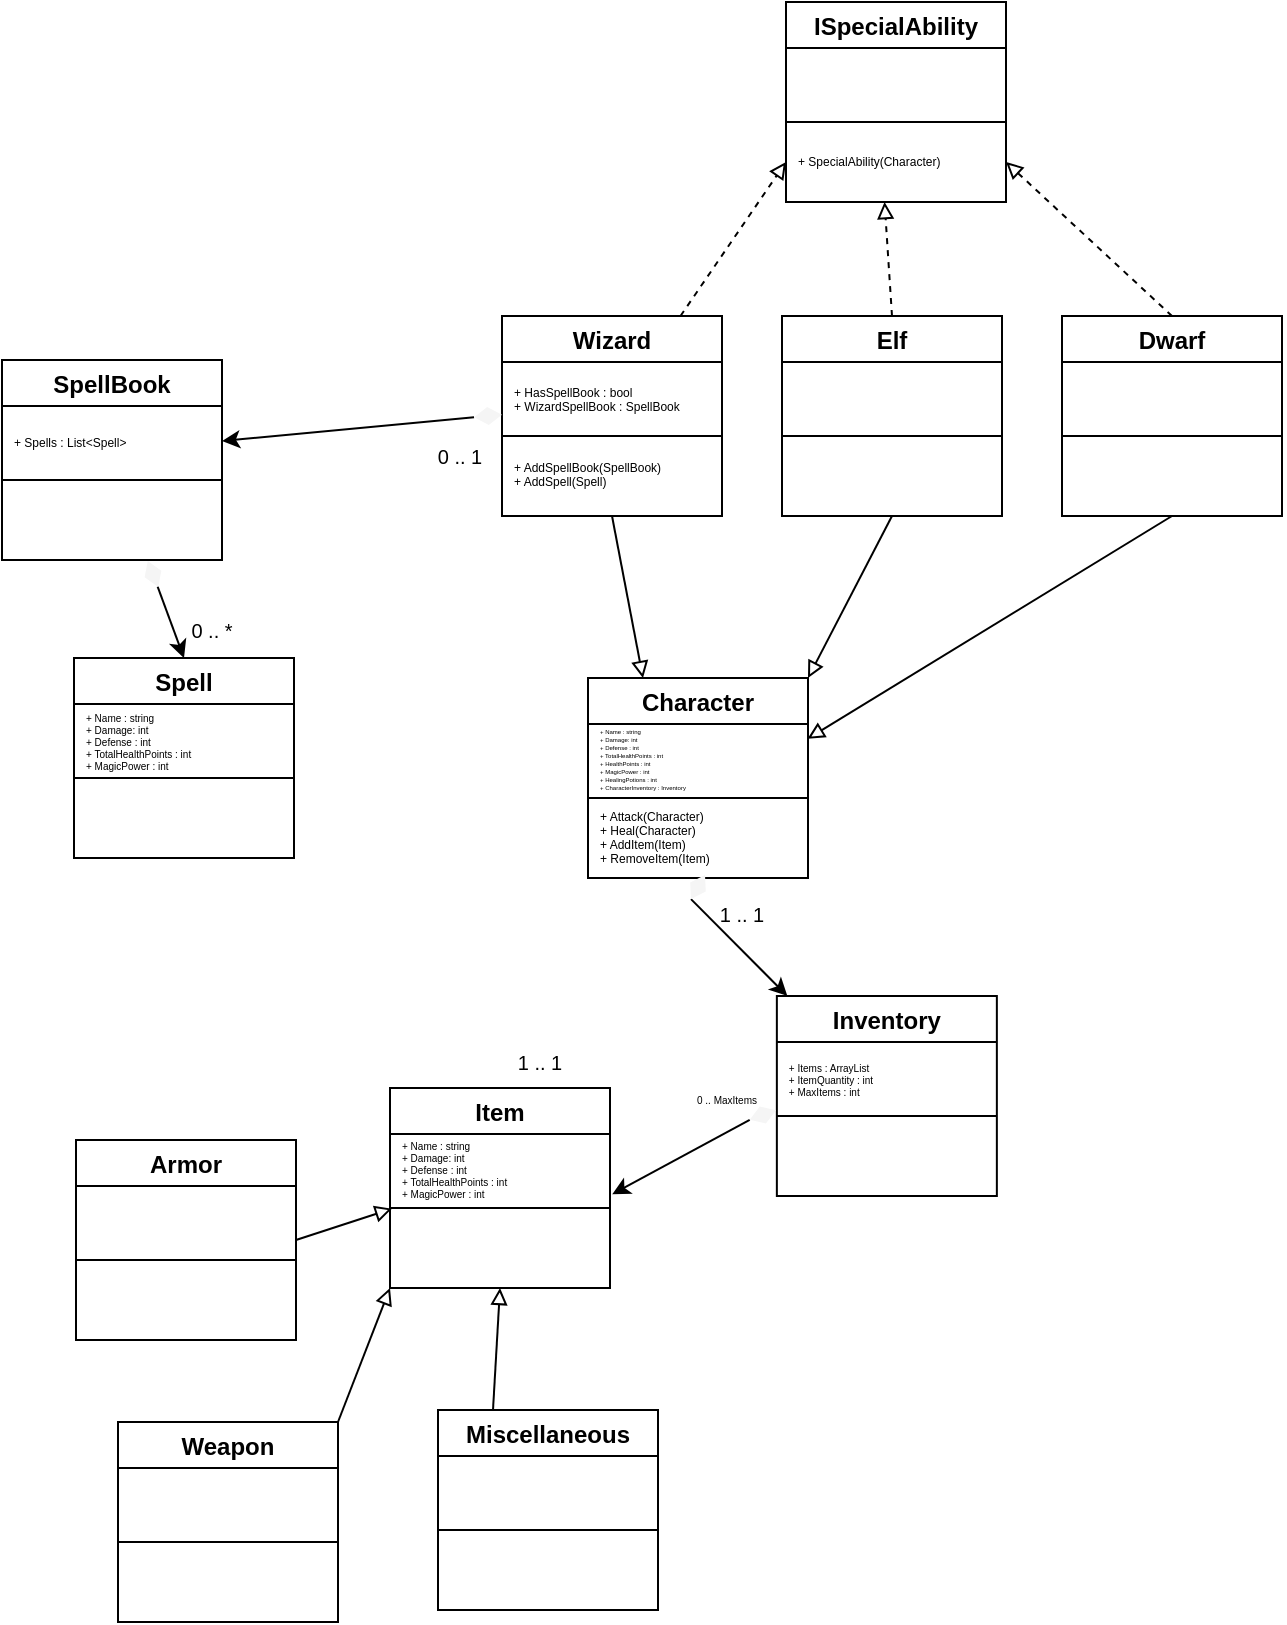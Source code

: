 <mxfile>
    <diagram id="7y4WtiPqoED0MTe5usec" name="Page-1">
        <mxGraphModel dx="1118" dy="534" grid="0" gridSize="10" guides="1" tooltips="1" connect="1" arrows="1" fold="1" page="1" pageScale="1" pageWidth="850" pageHeight="1100" math="0" shadow="0">
            <root>
                <mxCell id="0"/>
                <mxCell id="1" parent="0"/>
                <mxCell id="3" value="Elf" style="swimlane;" parent="1" vertex="1">
                    <mxGeometry x="479" y="169" width="110" height="100" as="geometry"/>
                </mxCell>
                <mxCell id="25" value="" style="endArrow=none;html=1;fontSize=6;" parent="3" edge="1">
                    <mxGeometry width="50" height="50" relative="1" as="geometry">
                        <mxPoint y="60.0" as="sourcePoint"/>
                        <mxPoint x="110" y="60.0" as="targetPoint"/>
                    </mxGeometry>
                </mxCell>
                <mxCell id="4" value="Wizard" style="swimlane;" parent="1" vertex="1">
                    <mxGeometry x="339" y="169" width="110" height="100" as="geometry"/>
                </mxCell>
                <mxCell id="22" value="" style="endArrow=none;html=1;fontSize=6;" parent="4" edge="1">
                    <mxGeometry width="50" height="50" relative="1" as="geometry">
                        <mxPoint y="60" as="sourcePoint"/>
                        <mxPoint x="110" y="60" as="targetPoint"/>
                    </mxGeometry>
                </mxCell>
                <mxCell id="88" value="+ HasSpellBook : bool&#10;+ WizardSpellBook : SpellBook" style="text;strokeColor=none;fillColor=none;align=left;verticalAlign=middle;spacingLeft=4;spacingRight=4;overflow=hidden;points=[[0,0.5],[1,0.5]];portConstraint=eastwest;rotatable=0;fontSize=6;" parent="4" vertex="1">
                    <mxGeometry y="24" width="110" height="36" as="geometry"/>
                </mxCell>
                <mxCell id="144" value="+ AddSpellBook(SpellBook)&#10;+ AddSpell(Spell)" style="text;strokeColor=none;fillColor=none;align=left;verticalAlign=middle;spacingLeft=4;spacingRight=4;overflow=hidden;points=[[0,0.5],[1,0.5]];portConstraint=eastwest;rotatable=0;fontSize=6;" vertex="1" parent="4">
                    <mxGeometry y="60" width="110" height="39" as="geometry"/>
                </mxCell>
                <mxCell id="5" value="Dwarf" style="swimlane;" parent="1" vertex="1">
                    <mxGeometry x="619" y="169" width="110" height="100" as="geometry"/>
                </mxCell>
                <mxCell id="31" value="" style="endArrow=none;html=1;fontSize=6;" parent="5" edge="1">
                    <mxGeometry width="50" height="50" relative="1" as="geometry">
                        <mxPoint y="60.0" as="sourcePoint"/>
                        <mxPoint x="110" y="60.0" as="targetPoint"/>
                    </mxGeometry>
                </mxCell>
                <mxCell id="60" style="edgeStyle=none;html=1;fontSize=6;startArrow=none;endArrow=block;endFill=0;entryX=0;entryY=1;entryDx=0;entryDy=0;exitX=1;exitY=0;exitDx=0;exitDy=0;" parent="1" target="119" edge="1" source="39">
                    <mxGeometry relative="1" as="geometry">
                        <mxPoint x="258.667" y="711.673" as="sourcePoint"/>
                    </mxGeometry>
                </mxCell>
                <mxCell id="6" value="Inventory" style="swimlane;" parent="1" vertex="1">
                    <mxGeometry x="476.43" y="509" width="110" height="100" as="geometry">
                        <mxRectangle x="190" y="250" width="81" height="23" as="alternateBounds"/>
                    </mxGeometry>
                </mxCell>
                <mxCell id="34" value="" style="endArrow=none;html=1;fontSize=6;" parent="6" edge="1">
                    <mxGeometry width="50" height="50" relative="1" as="geometry">
                        <mxPoint y="60.0" as="sourcePoint"/>
                        <mxPoint x="110" y="60.0" as="targetPoint"/>
                    </mxGeometry>
                </mxCell>
                <mxCell id="90" value="+ Items : ArrayList&#10;+ ItemQuantity : int&#10;+ MaxItems : int" style="text;strokeColor=none;fillColor=none;align=left;verticalAlign=middle;spacingLeft=4;spacingRight=4;overflow=hidden;points=[[0,0.5],[1,0.5]];portConstraint=eastwest;rotatable=0;fontSize=5;" parent="6" vertex="1">
                    <mxGeometry y="24" width="110" height="37" as="geometry"/>
                </mxCell>
                <mxCell id="8" value="" style="endArrow=classic;html=1;exitX=0;exitY=0.5;exitDx=0;exitDy=0;" parent="1" source="105" target="6" edge="1">
                    <mxGeometry width="50" height="50" relative="1" as="geometry">
                        <mxPoint x="430" y="478" as="sourcePoint"/>
                        <mxPoint x="423" y="557.0" as="targetPoint"/>
                    </mxGeometry>
                </mxCell>
                <mxCell id="12" value="&lt;font style=&quot;font-size: 10px&quot;&gt;1 .. 1&lt;/font&gt;" style="text;html=1;strokeColor=none;fillColor=none;align=center;verticalAlign=middle;whiteSpace=wrap;rounded=0;" parent="1" vertex="1">
                    <mxGeometry x="343" y="537" width="30" height="10" as="geometry"/>
                </mxCell>
                <mxCell id="39" value="Weapon" style="swimlane;" parent="1" vertex="1">
                    <mxGeometry x="147" y="722" width="110" height="100" as="geometry">
                        <mxRectangle x="190" y="250" width="81" height="23" as="alternateBounds"/>
                    </mxGeometry>
                </mxCell>
                <mxCell id="42" value="" style="endArrow=none;html=1;fontSize=6;" parent="39" edge="1">
                    <mxGeometry width="50" height="50" relative="1" as="geometry">
                        <mxPoint y="60.0" as="sourcePoint"/>
                        <mxPoint x="110" y="60.0" as="targetPoint"/>
                    </mxGeometry>
                </mxCell>
                <mxCell id="43" value="Armor" style="swimlane;" parent="1" vertex="1">
                    <mxGeometry x="126" y="581" width="110" height="100" as="geometry">
                        <mxRectangle x="190" y="250" width="81" height="23" as="alternateBounds"/>
                    </mxGeometry>
                </mxCell>
                <mxCell id="45" value="" style="endArrow=none;html=1;fontSize=6;" parent="43" edge="1">
                    <mxGeometry width="50" height="50" relative="1" as="geometry">
                        <mxPoint y="60.0" as="sourcePoint"/>
                        <mxPoint x="110" y="60.0" as="targetPoint"/>
                    </mxGeometry>
                </mxCell>
                <mxCell id="46" value="Miscellaneous" style="swimlane;" parent="1" vertex="1">
                    <mxGeometry x="307" y="716" width="110" height="100" as="geometry">
                        <mxRectangle x="190" y="250" width="81" height="23" as="alternateBounds"/>
                    </mxGeometry>
                </mxCell>
                <mxCell id="48" value="" style="endArrow=none;html=1;fontSize=6;" parent="46" edge="1">
                    <mxGeometry width="50" height="50" relative="1" as="geometry">
                        <mxPoint y="60.0" as="sourcePoint"/>
                        <mxPoint x="110" y="60.0" as="targetPoint"/>
                    </mxGeometry>
                </mxCell>
                <mxCell id="63" style="edgeStyle=none;html=1;entryX=0.5;entryY=0;entryDx=0;entryDy=0;fontSize=6;startArrow=none;" parent="1" source="81" target="55" edge="1">
                    <mxGeometry relative="1" as="geometry"/>
                </mxCell>
                <mxCell id="49" value="SpellBook" style="swimlane;" parent="1" vertex="1">
                    <mxGeometry x="89" y="191" width="110" height="100" as="geometry">
                        <mxRectangle x="190" y="250" width="81" height="23" as="alternateBounds"/>
                    </mxGeometry>
                </mxCell>
                <mxCell id="51" value="" style="endArrow=none;html=1;fontSize=6;" parent="49" edge="1">
                    <mxGeometry width="50" height="50" relative="1" as="geometry">
                        <mxPoint y="60.0" as="sourcePoint"/>
                        <mxPoint x="110" y="60.0" as="targetPoint"/>
                    </mxGeometry>
                </mxCell>
                <mxCell id="145" value="+ Spells : List&lt;Spell&gt;" style="text;strokeColor=none;fillColor=none;align=left;verticalAlign=middle;spacingLeft=4;spacingRight=4;overflow=hidden;points=[[0,0.5],[1,0.5]];portConstraint=eastwest;rotatable=0;fontSize=6;" vertex="1" parent="49">
                    <mxGeometry y="23.5" width="110" height="36" as="geometry"/>
                </mxCell>
                <mxCell id="55" value="Spell" style="swimlane;" parent="1" vertex="1">
                    <mxGeometry x="125" y="340" width="110" height="100" as="geometry">
                        <mxRectangle x="190" y="250" width="81" height="23" as="alternateBounds"/>
                    </mxGeometry>
                </mxCell>
                <mxCell id="57" value="" style="endArrow=none;html=1;fontSize=6;" parent="55" edge="1">
                    <mxGeometry width="50" height="50" relative="1" as="geometry">
                        <mxPoint y="60.0" as="sourcePoint"/>
                        <mxPoint x="110" y="60.0" as="targetPoint"/>
                    </mxGeometry>
                </mxCell>
                <mxCell id="92" value="+ Name : string&#10;+ Damage: int&#10;+ Defense : int&#10;+ TotalHealthPoints : int&#10;+ MagicPower : int" style="text;strokeColor=none;fillColor=none;align=left;verticalAlign=middle;spacingLeft=4;spacingRight=4;overflow=hidden;points=[[0,0.5],[1,0.5]];portConstraint=eastwest;rotatable=0;fontSize=5;" parent="55" vertex="1">
                    <mxGeometry y="24" width="110" height="37" as="geometry"/>
                </mxCell>
                <mxCell id="69" value="&lt;font style=&quot;font-size: 10px&quot;&gt;0 .. *&lt;/font&gt;" style="text;html=1;strokeColor=none;fillColor=none;align=center;verticalAlign=middle;whiteSpace=wrap;rounded=0;" parent="1" vertex="1">
                    <mxGeometry x="179" y="321" width="30" height="10" as="geometry"/>
                </mxCell>
                <mxCell id="73" value="" style="edgeStyle=none;html=1;fontSize=6;endArrow=none;" parent="1" edge="1">
                    <mxGeometry relative="1" as="geometry">
                        <mxPoint x="475.997" y="557.403" as="targetPoint"/>
                        <mxPoint x="476.43" y="557.297" as="sourcePoint"/>
                    </mxGeometry>
                </mxCell>
                <mxCell id="78" value="" style="edgeStyle=none;html=1;fontSize=6;endArrow=none;" parent="1" source="6" edge="1">
                    <mxGeometry relative="1" as="geometry">
                        <mxPoint x="538.977" y="609" as="sourcePoint"/>
                        <mxPoint x="540.211" y="608.614" as="targetPoint"/>
                    </mxGeometry>
                </mxCell>
                <mxCell id="80" value="" style="edgeStyle=none;html=1;fontSize=6;endArrow=none;" parent="1" source="6" edge="1">
                    <mxGeometry relative="1" as="geometry">
                        <mxPoint x="587.215" y="574.173" as="targetPoint"/>
                        <mxPoint x="586.43" y="574.491" as="sourcePoint"/>
                    </mxGeometry>
                </mxCell>
                <mxCell id="81" value="" style="rhombus;whiteSpace=wrap;html=1;fontSize=6;fillColor=#f5f5f5;fontColor=#333333;strokeColor=none;rotation=-22;direction=south;" parent="1" vertex="1">
                    <mxGeometry x="160" y="291" width="9" height="14" as="geometry"/>
                </mxCell>
                <mxCell id="82" value="Character" style="swimlane;" parent="1" vertex="1">
                    <mxGeometry x="382" y="350" width="110" height="100" as="geometry"/>
                </mxCell>
                <mxCell id="83" value="+ Name : string&#10;+ Damage: int&#10;+ Defense : int&#10;+ TotalHealthPoints : int&#10;+ HealthPoints : int&#10;+ MagicPower : int&#10;+ HealingPotions : int&#10;+ CharacterInventory : Inventory" style="text;strokeColor=none;fillColor=none;align=left;verticalAlign=middle;spacingLeft=4;spacingRight=4;overflow=hidden;points=[[0,0.5],[1,0.5]];portConstraint=eastwest;rotatable=0;fontSize=3;" parent="82" vertex="1">
                    <mxGeometry y="23" width="110" height="37" as="geometry"/>
                </mxCell>
                <mxCell id="84" value="+ Attack(Character)&#10;+ Heal(Character)&#10;+ AddItem(Item)&#10;+ RemoveItem(Item)" style="text;strokeColor=none;fillColor=none;align=left;verticalAlign=middle;spacingLeft=4;spacingRight=4;overflow=hidden;points=[[0,0.5],[1,0.5]];portConstraint=eastwest;rotatable=0;fontSize=6;" parent="82" vertex="1">
                    <mxGeometry y="60" width="110" height="40" as="geometry"/>
                </mxCell>
                <mxCell id="85" value="" style="endArrow=none;html=1;fontSize=6;" parent="82" edge="1">
                    <mxGeometry width="50" height="50" relative="1" as="geometry">
                        <mxPoint y="60" as="sourcePoint"/>
                        <mxPoint x="110" y="60" as="targetPoint"/>
                    </mxGeometry>
                </mxCell>
                <mxCell id="103" value="" style="endArrow=classic;html=1;entryX=1;entryY=0.5;entryDx=0;entryDy=0;exitX=0;exitY=0.5;exitDx=0;exitDy=0;" parent="1" source="111" edge="1">
                    <mxGeometry width="50" height="50" relative="1" as="geometry">
                        <mxPoint x="294" y="220" as="sourcePoint"/>
                        <mxPoint x="199" y="231.5" as="targetPoint"/>
                    </mxGeometry>
                </mxCell>
                <mxCell id="104" value="&lt;font style=&quot;font-size: 10px&quot;&gt;0 .. 1&lt;/font&gt;" style="text;html=1;strokeColor=none;fillColor=none;align=center;verticalAlign=middle;whiteSpace=wrap;rounded=0;" parent="1" vertex="1">
                    <mxGeometry x="303" y="234" width="30" height="10" as="geometry"/>
                </mxCell>
                <mxCell id="105" value="" style="rhombus;whiteSpace=wrap;html=1;fontSize=6;fillColor=#f5f5f5;fontColor=#333333;strokeColor=none;rotation=-60;" parent="1" vertex="1">
                    <mxGeometry x="430" y="450" width="14" height="9" as="geometry"/>
                </mxCell>
                <mxCell id="111" value="" style="rhombus;whiteSpace=wrap;html=1;fontSize=6;fillColor=#f5f5f5;fontColor=#333333;strokeColor=none;rotation=-5;" parent="1" vertex="1">
                    <mxGeometry x="325" y="214.5" width="14" height="9" as="geometry"/>
                </mxCell>
                <mxCell id="119" value="Item" style="swimlane;" parent="1" vertex="1">
                    <mxGeometry x="283" y="555" width="110" height="100" as="geometry">
                        <mxRectangle x="190" y="250" width="81" height="23" as="alternateBounds"/>
                    </mxGeometry>
                </mxCell>
                <mxCell id="120" value="" style="endArrow=none;html=1;fontSize=6;" parent="119" edge="1">
                    <mxGeometry width="50" height="50" relative="1" as="geometry">
                        <mxPoint y="60.0" as="sourcePoint"/>
                        <mxPoint x="110" y="60.0" as="targetPoint"/>
                    </mxGeometry>
                </mxCell>
                <mxCell id="121" value="+ Name : string&#10;+ Damage: int&#10;+ Defense : int&#10;+ TotalHealthPoints : int&#10;+ MagicPower : int" style="text;strokeColor=none;fillColor=none;align=left;verticalAlign=middle;spacingLeft=4;spacingRight=4;overflow=hidden;points=[[0,0.5],[1,0.5]];portConstraint=eastwest;rotatable=0;fontSize=5;" parent="119" vertex="1">
                    <mxGeometry y="23" width="110" height="37" as="geometry"/>
                </mxCell>
                <mxCell id="122" value="" style="endArrow=classic;html=1;entryX=1.01;entryY=0.815;entryDx=0;entryDy=0;entryPerimeter=0;exitX=0;exitY=0.5;exitDx=0;exitDy=0;" parent="1" source="123" target="121" edge="1">
                    <mxGeometry width="50" height="50" relative="1" as="geometry">
                        <mxPoint x="456" y="574" as="sourcePoint"/>
                        <mxPoint x="455.998" y="637.44" as="targetPoint"/>
                    </mxGeometry>
                </mxCell>
                <mxCell id="123" value="" style="rhombus;whiteSpace=wrap;html=1;fontSize=6;fillColor=#f5f5f5;fontColor=#333333;strokeColor=none;rotation=-20;" parent="1" vertex="1">
                    <mxGeometry x="462.43" y="564" width="14" height="9" as="geometry"/>
                </mxCell>
                <mxCell id="124" value="&lt;font style=&quot;font-size: 10px&quot;&gt;1 .. 1&lt;/font&gt;" style="text;html=1;strokeColor=none;fillColor=none;align=center;verticalAlign=middle;whiteSpace=wrap;rounded=0;" parent="1" vertex="1">
                    <mxGeometry x="444" y="463" width="30" height="10" as="geometry"/>
                </mxCell>
                <mxCell id="125" value="&lt;font style=&quot;font-size: 5px&quot;&gt;0 .. MaxItems&lt;/font&gt;" style="text;html=1;strokeColor=none;fillColor=none;align=center;verticalAlign=middle;whiteSpace=wrap;rounded=0;" parent="1" vertex="1">
                    <mxGeometry x="434" y="552.5" width="35" height="13" as="geometry"/>
                </mxCell>
                <mxCell id="127" style="edgeStyle=none;html=1;fontSize=6;startArrow=none;endArrow=block;endFill=0;entryX=0.5;entryY=1;entryDx=0;entryDy=0;exitX=0.25;exitY=0;exitDx=0;exitDy=0;" edge="1" parent="1" source="46" target="119">
                    <mxGeometry relative="1" as="geometry">
                        <mxPoint x="318.606" y="702.922" as="sourcePoint"/>
                        <mxPoint x="312" y="659" as="targetPoint"/>
                    </mxGeometry>
                </mxCell>
                <mxCell id="129" style="edgeStyle=none;html=1;fontSize=6;startArrow=none;endArrow=block;endFill=0;entryX=0.009;entryY=1.009;entryDx=0;entryDy=0;entryPerimeter=0;exitX=1;exitY=0.5;exitDx=0;exitDy=0;" edge="1" parent="1" source="43" target="121">
                    <mxGeometry relative="1" as="geometry">
                        <mxPoint x="248.761" y="633.688" as="sourcePoint"/>
                        <mxPoint x="273.33" y="607" as="targetPoint"/>
                    </mxGeometry>
                </mxCell>
                <mxCell id="131" style="edgeStyle=none;html=1;fontSize=6;startArrow=none;endArrow=block;endFill=0;entryX=0.25;entryY=0;entryDx=0;entryDy=0;exitX=0.5;exitY=1;exitDx=0;exitDy=0;" edge="1" parent="1" source="4" target="82">
                    <mxGeometry relative="1" as="geometry">
                        <mxPoint x="380.61" y="283.473" as="sourcePoint"/>
                        <mxPoint x="393" y="286.643" as="targetPoint"/>
                    </mxGeometry>
                </mxCell>
                <mxCell id="132" style="edgeStyle=none;html=1;fontSize=6;startArrow=none;endArrow=block;endFill=0;entryX=1;entryY=0;entryDx=0;entryDy=0;exitX=0.5;exitY=1;exitDx=0;exitDy=0;" edge="1" parent="1" source="3" target="82">
                    <mxGeometry relative="1" as="geometry">
                        <mxPoint x="520.714" y="282.681" as="sourcePoint"/>
                        <mxPoint x="527.61" y="350" as="targetPoint"/>
                    </mxGeometry>
                </mxCell>
                <mxCell id="135" style="edgeStyle=none;html=1;fontSize=6;startArrow=none;endArrow=block;endFill=0;entryX=0.998;entryY=0.2;entryDx=0;entryDy=0;exitX=0.5;exitY=1;exitDx=0;exitDy=0;entryPerimeter=0;" edge="1" parent="1" source="5" target="83">
                    <mxGeometry relative="1" as="geometry">
                        <mxPoint x="651.05" y="278.45" as="sourcePoint"/>
                        <mxPoint x="624" y="347" as="targetPoint"/>
                    </mxGeometry>
                </mxCell>
                <mxCell id="137" value="ISpecialAbility" style="swimlane;" vertex="1" parent="1">
                    <mxGeometry x="481" y="12" width="110" height="100" as="geometry"/>
                </mxCell>
                <mxCell id="138" value="+ SpecialAbility(Character)" style="text;strokeColor=none;fillColor=none;align=left;verticalAlign=middle;spacingLeft=4;spacingRight=4;overflow=hidden;points=[[0,0.5],[1,0.5]];portConstraint=eastwest;rotatable=0;fontSize=6;" vertex="1" parent="137">
                    <mxGeometry y="60" width="110" height="40" as="geometry"/>
                </mxCell>
                <mxCell id="139" value="" style="endArrow=none;html=1;fontSize=6;" edge="1" parent="137">
                    <mxGeometry width="50" height="50" relative="1" as="geometry">
                        <mxPoint y="60" as="sourcePoint"/>
                        <mxPoint x="110" y="60" as="targetPoint"/>
                    </mxGeometry>
                </mxCell>
                <mxCell id="141" style="edgeStyle=none;html=1;fontSize=6;startArrow=none;endArrow=block;endFill=0;entryX=0;entryY=0.5;entryDx=0;entryDy=0;dashed=1;" edge="1" parent="1" source="4" target="138">
                    <mxGeometry relative="1" as="geometry">
                        <mxPoint x="421.714" y="76.001" as="sourcePoint"/>
                        <mxPoint x="393.0" y="143.32" as="targetPoint"/>
                    </mxGeometry>
                </mxCell>
                <mxCell id="142" style="edgeStyle=none;html=1;fontSize=6;startArrow=none;endArrow=block;endFill=0;entryX=0.448;entryY=1;entryDx=0;entryDy=0;entryPerimeter=0;dashed=1;exitX=0.5;exitY=0;exitDx=0;exitDy=0;" edge="1" parent="1" source="3" target="138">
                    <mxGeometry relative="1" as="geometry">
                        <mxPoint x="433.482" y="179" as="sourcePoint"/>
                        <mxPoint x="489.57" y="83.88" as="targetPoint"/>
                    </mxGeometry>
                </mxCell>
                <mxCell id="143" style="edgeStyle=none;html=1;fontSize=6;startArrow=none;endArrow=block;endFill=0;entryX=1;entryY=0.5;entryDx=0;entryDy=0;dashed=1;exitX=0.5;exitY=0;exitDx=0;exitDy=0;" edge="1" parent="1" source="5" target="138">
                    <mxGeometry relative="1" as="geometry">
                        <mxPoint x="670.72" y="155" as="sourcePoint"/>
                        <mxPoint x="667" y="98" as="targetPoint"/>
                    </mxGeometry>
                </mxCell>
            </root>
        </mxGraphModel>
    </diagram>
</mxfile>